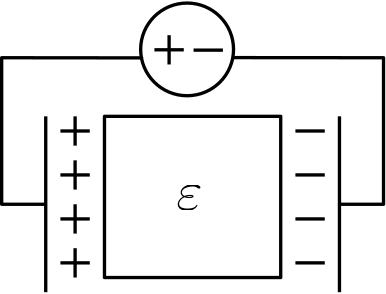<?xml version="1.0"?>
<!DOCTYPE ipe SYSTEM "ipe.dtd">
<ipe version="70107" creator="Ipe 7.2.2">
<info created="D:20160227131122" modified="D:20160227140336"/>
<ipestyle name="basic">
<symbol name="arrow/arc(spx)">
<path stroke="sym-stroke" fill="sym-stroke" pen="sym-pen">
0 0 m
-1 0.333 l
-1 -0.333 l
h
</path>
</symbol>
<symbol name="arrow/farc(spx)">
<path stroke="sym-stroke" fill="white" pen="sym-pen">
0 0 m
-1 0.333 l
-1 -0.333 l
h
</path>
</symbol>
<symbol name="arrow/ptarc(spx)">
<path stroke="sym-stroke" fill="sym-stroke" pen="sym-pen">
0 0 m
-1 0.333 l
-0.8 0 l
-1 -0.333 l
h
</path>
</symbol>
<symbol name="arrow/fptarc(spx)">
<path stroke="sym-stroke" fill="white" pen="sym-pen">
0 0 m
-1 0.333 l
-0.8 0 l
-1 -0.333 l
h
</path>
</symbol>
<symbol name="mark/circle(sx)" transformations="translations">
<path fill="sym-stroke">
0.6 0 0 0.6 0 0 e
0.4 0 0 0.4 0 0 e
</path>
</symbol>
<symbol name="mark/disk(sx)" transformations="translations">
<path fill="sym-stroke">
0.6 0 0 0.6 0 0 e
</path>
</symbol>
<symbol name="mark/fdisk(sfx)" transformations="translations">
<group>
<path fill="sym-fill">
0.5 0 0 0.5 0 0 e
</path>
<path fill="sym-stroke" fillrule="eofill">
0.6 0 0 0.6 0 0 e
0.4 0 0 0.4 0 0 e
</path>
</group>
</symbol>
<symbol name="mark/box(sx)" transformations="translations">
<path fill="sym-stroke" fillrule="eofill">
-0.6 -0.6 m
0.6 -0.6 l
0.6 0.6 l
-0.6 0.6 l
h
-0.4 -0.4 m
0.4 -0.4 l
0.4 0.4 l
-0.4 0.4 l
h
</path>
</symbol>
<symbol name="mark/square(sx)" transformations="translations">
<path fill="sym-stroke">
-0.6 -0.6 m
0.6 -0.6 l
0.6 0.6 l
-0.6 0.6 l
h
</path>
</symbol>
<symbol name="mark/fsquare(sfx)" transformations="translations">
<group>
<path fill="sym-fill">
-0.5 -0.5 m
0.5 -0.5 l
0.5 0.5 l
-0.5 0.5 l
h
</path>
<path fill="sym-stroke" fillrule="eofill">
-0.6 -0.6 m
0.6 -0.6 l
0.6 0.6 l
-0.6 0.6 l
h
-0.4 -0.4 m
0.4 -0.4 l
0.4 0.4 l
-0.4 0.4 l
h
</path>
</group>
</symbol>
<symbol name="mark/cross(sx)" transformations="translations">
<group>
<path fill="sym-stroke">
-0.43 -0.57 m
0.57 0.43 l
0.43 0.57 l
-0.57 -0.43 l
h
</path>
<path fill="sym-stroke">
-0.43 0.57 m
0.57 -0.43 l
0.43 -0.57 l
-0.57 0.43 l
h
</path>
</group>
</symbol>
<symbol name="arrow/fnormal(spx)">
<path stroke="sym-stroke" fill="white" pen="sym-pen">
0 0 m
-1 0.333 l
-1 -0.333 l
h
</path>
</symbol>
<symbol name="arrow/pointed(spx)">
<path stroke="sym-stroke" fill="sym-stroke" pen="sym-pen">
0 0 m
-1 0.333 l
-0.8 0 l
-1 -0.333 l
h
</path>
</symbol>
<symbol name="arrow/fpointed(spx)">
<path stroke="sym-stroke" fill="white" pen="sym-pen">
0 0 m
-1 0.333 l
-0.8 0 l
-1 -0.333 l
h
</path>
</symbol>
<symbol name="arrow/linear(spx)">
<path stroke="sym-stroke" pen="sym-pen">
-1 0.333 m
0 0 l
-1 -0.333 l
</path>
</symbol>
<symbol name="arrow/fdouble(spx)">
<path stroke="sym-stroke" fill="white" pen="sym-pen">
0 0 m
-1 0.333 l
-1 -0.333 l
h
-1 0 m
-2 0.333 l
-2 -0.333 l
h
</path>
</symbol>
<symbol name="arrow/double(spx)">
<path stroke="sym-stroke" fill="sym-stroke" pen="sym-pen">
0 0 m
-1 0.333 l
-1 -0.333 l
h
-1 0 m
-2 0.333 l
-2 -0.333 l
h
</path>
</symbol>
<symbol name="vsource">
<group>
<path matrix="1 0 0 1 40 0" stroke="black" pen="fat">
12.6491 0 0 12.6491 40 824 e
</path>
<path matrix="1 0 0 1 3.09836 -0.119168" stroke="black" pen="fat">
72 828 m
72 820 l
72 820 l
</path>
<path matrix="1 0 0 1 3.09836 -0.119168" stroke="black" pen="fat">
76 824 m
68 824 l
</path>
<path matrix="1 0 0 1 -2.24393 -0.201393" stroke="black" pen="fat">
84 824 m
92 824 l
</path>
</group>
</symbol>
<pen name="fat" value="1.2"/>
<pen name="heavier" value="0.8"/>
<pen name="ultrafat" value="2"/>
<symbolsize name="large" value="5"/>
<symbolsize name="small" value="2"/>
<symbolsize name="tiny" value="1.1"/>
<arrowsize name="large" value="10"/>
<arrowsize name="small" value="5"/>
<arrowsize name="tiny" value="3"/>
<color name="red" value="1 0 0"/>
<color name="green" value="0 1 0"/>
<color name="blue" value="0 0 1"/>
<color name="yellow" value="1 1 0"/>
<color name="orange" value="1 0.647 0"/>
<color name="gold" value="1 0.843 0"/>
<color name="purple" value="0.627 0.125 0.941"/>
<color name="gray" value="0.745"/>
<color name="brown" value="0.647 0.165 0.165"/>
<color name="navy" value="0 0 0.502"/>
<color name="pink" value="1 0.753 0.796"/>
<color name="seagreen" value="0.18 0.545 0.341"/>
<color name="turquoise" value="0.251 0.878 0.816"/>
<color name="violet" value="0.933 0.51 0.933"/>
<color name="darkblue" value="0 0 0.545"/>
<color name="darkcyan" value="0 0.545 0.545"/>
<color name="darkgray" value="0.663"/>
<color name="darkgreen" value="0 0.392 0"/>
<color name="darkmagenta" value="0.545 0 0.545"/>
<color name="darkorange" value="1 0.549 0"/>
<color name="darkred" value="0.545 0 0"/>
<color name="lightblue" value="0.678 0.847 0.902"/>
<color name="lightcyan" value="0.878 1 1"/>
<color name="lightgray" value="0.827"/>
<color name="lightgreen" value="0.565 0.933 0.565"/>
<color name="lightyellow" value="1 1 0.878"/>
<dashstyle name="dashed" value="[4] 0"/>
<dashstyle name="dotted" value="[1 3] 0"/>
<dashstyle name="dash dotted" value="[4 2 1 2] 0"/>
<dashstyle name="dash dot dotted" value="[4 2 1 2 1 2] 0"/>
<textsize name="large" value="\large"/>
<textsize name="small" value="\small"/>
<textsize name="tiny" value="\tiny"/>
<textsize name="Large" value="\Large"/>
<textsize name="LARGE" value="\LARGE"/>
<textsize name="huge" value="\huge"/>
<textsize name="Huge" value="\Huge"/>
<textsize name="footnote" value="\footnotesize"/>
<textstyle name="center" begin="\begin{center}" end="\end{center}"/>
<textstyle name="itemize" begin="\begin{itemize}" end="\end{itemize}"/>
<textstyle name="item" begin="\begin{itemize}\item{}" end="\end{itemize}"/>
<gridsize name="4 pts" value="4"/>
<gridsize name="8 pts (~3 mm)" value="8"/>
<gridsize name="16 pts (~6 mm)" value="16"/>
<gridsize name="32 pts (~12 mm)" value="32"/>
<gridsize name="10 pts (~3.5 mm)" value="10"/>
<gridsize name="20 pts (~7 mm)" value="20"/>
<gridsize name="14 pts (~5 mm)" value="14"/>
<gridsize name="28 pts (~10 mm)" value="28"/>
<gridsize name="56 pts (~20 mm)" value="56"/>
<anglesize name="90 deg" value="90"/>
<anglesize name="60 deg" value="60"/>
<anglesize name="45 deg" value="45"/>
<anglesize name="30 deg" value="30"/>
<anglesize name="22.5 deg" value="22.5"/>
<opacity name="10%" value="0.1"/>
<opacity name="30%" value="0.3"/>
<opacity name="50%" value="0.5"/>
<opacity name="75%" value="0.75"/>
<tiling name="falling" angle="-60" step="4" width="1"/>
<tiling name="rising" angle="30" step="4" width="1"/>
</ipestyle>
<page>
<layer name="alpha"/>
<view layers="alpha" active="alpha"/>
<group layer="alpha" matrix="1.32181 0 0 1.31875 -29.9989 -269.329">
<path matrix="1 0 0 1 40 0" stroke="black" pen="fat">
12.6491 0 0 12.6491 40 824 e
</path>
<path matrix="1 0 0 1 3.09836 -0.119168" stroke="black" pen="fat">
72 828 m
72 820 l
72 820 l
</path>
<path matrix="1 0 0 1 3.09836 -0.119168" stroke="black" pen="fat">
76 824 m
68 824 l
</path>
<path matrix="1 0 0 1 -2.24393 -0.201393" stroke="black" pen="fat">
84 824 m
92 824 l
</path>
</group>
<path matrix="1.32181 0 0 1.31875 -38.5942 -261.783" stroke="black" pen="fat">
48 800 m
48 752 l
</path>
<path matrix="1.32181 0 0 1.31875 -38.5942 -261.783" stroke="black" pen="fat">
128 800 m
128 752 l
</path>
<group matrix="1.32181 0 0 1.31875 -38.5942 -261.783">
<group>
<path stroke="black" pen="fat">
52 796 m
60 796 l
</path>
<path stroke="black" pen="fat">
56 792 m
56 800 l
</path>
</group>
</group>
<group matrix="1.32181 0 0 1.31875 -38.5942 -277.608">
<group>
<path stroke="black" pen="fat">
52 796 m
60 796 l
</path>
<path stroke="black" pen="fat">
56 792 m
56 800 l
</path>
</group>
</group>
<group matrix="1.32181 0 0 1.31875 -38.5942 -293.434">
<group>
<path stroke="black" pen="fat">
52 796 m
60 796 l
</path>
<path stroke="black" pen="fat">
56 792 m
56 800 l
</path>
</group>
</group>
<group matrix="1.32181 0 0 1.31875 -38.5942 -309.259">
<group>
<path stroke="black" pen="fat">
52 796 m
60 796 l
</path>
<path stroke="black" pen="fat">
56 792 m
56 800 l
</path>
</group>
</group>
<path matrix="1.32181 0 0 1.31875 -38.5942 -261.783" stroke="black" pen="fat">
116 796 m
124 796 l
</path>
<path matrix="1.32181 0 0 1.31875 -38.5942 -261.783" stroke="black" pen="fat">
116 784 m
124 784 l
</path>
<path matrix="1.32181 0 0 1.31875 -38.5942 -261.783" stroke="black" pen="fat">
116 772 m
124 772 l
</path>
<path matrix="1.32181 0 0 1.31875 -38.5942 -261.783" stroke="black" pen="fat">
116 760 m
124 760 l
</path>
<path matrix="1.32181 0 0 1.31875 -38.5942 -261.783" stroke="black" pen="fat">
64 800 m
64 756 l
112 756 l
112 800 l
h
</path>
<path matrix="1.32181 0 0 1.31875 -38.5942 -261.783" stroke="black" pen="fat">
48 776 m
36 776 l
36 816 l
74.0688 815.961 l
74.2237 816.271 l
</path>
<path matrix="1.32181 0 0 1.31875 -38.5942 -261.783" stroke="black" pen="fat">
128 776 m
140 776 l
140 816 l
99.0712 816.032 l
99.0712 816.032 l
</path>
<text matrix="5.83969 0 0 -2.47857 -423.347 2688.02" transformations="translations" pos="84.7978 778.063" stroke="black" type="label" width="9.468" height="8.896" depth="0" valign="baseline">\huge{$\varepsilon$}</text>
</page>
</ipe>
